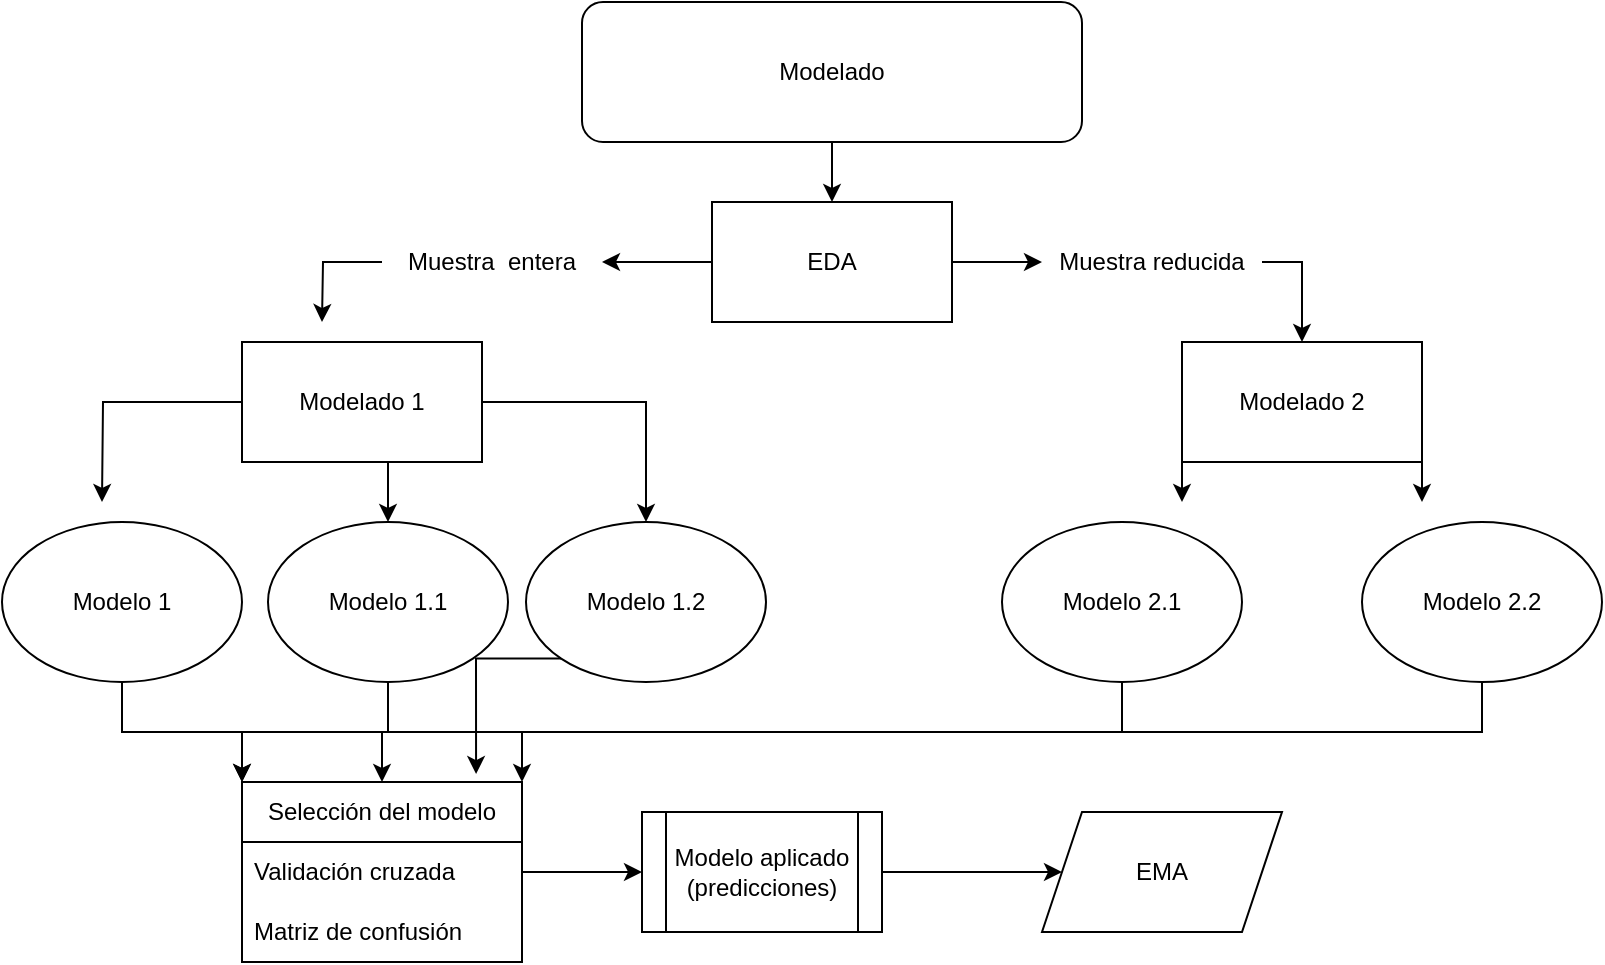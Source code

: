 <mxfile version="21.2.9" type="github">
  <diagram name="Página-1" id="3L4wR_7pq2LCs9swwZR0">
    <mxGraphModel dx="820" dy="499" grid="1" gridSize="10" guides="1" tooltips="1" connect="1" arrows="1" fold="1" page="1" pageScale="1" pageWidth="827" pageHeight="1169" math="0" shadow="0">
      <root>
        <mxCell id="0" />
        <mxCell id="1" parent="0" />
        <mxCell id="HhwuEP4Uwm3CH9VPZxPr-25" style="edgeStyle=orthogonalEdgeStyle;rounded=0;orthogonalLoop=1;jettySize=auto;html=1;exitX=0.5;exitY=1;exitDx=0;exitDy=0;entryX=0.5;entryY=0;entryDx=0;entryDy=0;" parent="1" source="ZpGBJDUqC5GNQVEPb1LD-1" target="ZpGBJDUqC5GNQVEPb1LD-2" edge="1">
          <mxGeometry relative="1" as="geometry" />
        </mxCell>
        <mxCell id="ZpGBJDUqC5GNQVEPb1LD-1" value="Modelado" style="rounded=1;whiteSpace=wrap;html=1;" parent="1" vertex="1">
          <mxGeometry x="310" y="40" width="250" height="70" as="geometry" />
        </mxCell>
        <mxCell id="25a5C4nNvtbBR-R8CF3t-2" style="edgeStyle=orthogonalEdgeStyle;rounded=0;orthogonalLoop=1;jettySize=auto;html=1;exitX=0;exitY=0.5;exitDx=0;exitDy=0;" parent="1" source="ZpGBJDUqC5GNQVEPb1LD-2" edge="1">
          <mxGeometry relative="1" as="geometry">
            <mxPoint x="320" y="170" as="targetPoint" />
          </mxGeometry>
        </mxCell>
        <mxCell id="HhwuEP4Uwm3CH9VPZxPr-2" style="edgeStyle=orthogonalEdgeStyle;rounded=0;orthogonalLoop=1;jettySize=auto;html=1;exitX=1;exitY=0.5;exitDx=0;exitDy=0;" parent="1" source="ZpGBJDUqC5GNQVEPb1LD-2" target="HhwuEP4Uwm3CH9VPZxPr-1" edge="1">
          <mxGeometry relative="1" as="geometry" />
        </mxCell>
        <mxCell id="ZpGBJDUqC5GNQVEPb1LD-2" value="EDA" style="rounded=0;whiteSpace=wrap;html=1;" parent="1" vertex="1">
          <mxGeometry x="375" y="140" width="120" height="60" as="geometry" />
        </mxCell>
        <mxCell id="sbEc_hFEG_2VkcoDziKv-5" style="edgeStyle=orthogonalEdgeStyle;rounded=0;orthogonalLoop=1;jettySize=auto;html=1;exitX=1;exitY=0.5;exitDx=0;exitDy=0;" edge="1" parent="1" source="ZpGBJDUqC5GNQVEPb1LD-3" target="ZpGBJDUqC5GNQVEPb1LD-7">
          <mxGeometry relative="1" as="geometry" />
        </mxCell>
        <mxCell id="sbEc_hFEG_2VkcoDziKv-6" style="edgeStyle=orthogonalEdgeStyle;rounded=0;orthogonalLoop=1;jettySize=auto;html=1;exitX=0.5;exitY=1;exitDx=0;exitDy=0;entryX=0.5;entryY=0;entryDx=0;entryDy=0;" edge="1" parent="1" source="ZpGBJDUqC5GNQVEPb1LD-3" target="ZpGBJDUqC5GNQVEPb1LD-6">
          <mxGeometry relative="1" as="geometry" />
        </mxCell>
        <mxCell id="sbEc_hFEG_2VkcoDziKv-7" style="edgeStyle=orthogonalEdgeStyle;rounded=0;orthogonalLoop=1;jettySize=auto;html=1;" edge="1" parent="1" source="ZpGBJDUqC5GNQVEPb1LD-3">
          <mxGeometry relative="1" as="geometry">
            <mxPoint x="70" y="290" as="targetPoint" />
          </mxGeometry>
        </mxCell>
        <mxCell id="ZpGBJDUqC5GNQVEPb1LD-3" value="Modelado 1" style="rounded=0;whiteSpace=wrap;html=1;" parent="1" vertex="1">
          <mxGeometry x="140" y="210" width="120" height="60" as="geometry" />
        </mxCell>
        <mxCell id="HhwuEP4Uwm3CH9VPZxPr-7" style="edgeStyle=orthogonalEdgeStyle;rounded=0;orthogonalLoop=1;jettySize=auto;html=1;exitX=0;exitY=1;exitDx=0;exitDy=0;" parent="1" source="ZpGBJDUqC5GNQVEPb1LD-4" edge="1">
          <mxGeometry relative="1" as="geometry">
            <mxPoint x="610" y="290" as="targetPoint" />
          </mxGeometry>
        </mxCell>
        <mxCell id="HhwuEP4Uwm3CH9VPZxPr-8" style="edgeStyle=orthogonalEdgeStyle;rounded=0;orthogonalLoop=1;jettySize=auto;html=1;exitX=1;exitY=1;exitDx=0;exitDy=0;" parent="1" source="ZpGBJDUqC5GNQVEPb1LD-4" edge="1">
          <mxGeometry relative="1" as="geometry">
            <mxPoint x="730" y="290" as="targetPoint" />
          </mxGeometry>
        </mxCell>
        <mxCell id="ZpGBJDUqC5GNQVEPb1LD-4" value="Modelado 2" style="rounded=0;whiteSpace=wrap;html=1;" parent="1" vertex="1">
          <mxGeometry x="610" y="210" width="120" height="60" as="geometry" />
        </mxCell>
        <mxCell id="Ez8IhyN822QyKc6p0SU0-7" style="edgeStyle=orthogonalEdgeStyle;rounded=0;orthogonalLoop=1;jettySize=auto;html=1;entryX=0;entryY=0;entryDx=0;entryDy=0;" parent="1" source="ZpGBJDUqC5GNQVEPb1LD-6" target="HhwuEP4Uwm3CH9VPZxPr-18" edge="1">
          <mxGeometry relative="1" as="geometry" />
        </mxCell>
        <mxCell id="ZpGBJDUqC5GNQVEPb1LD-6" value="Modelo 1.1" style="ellipse;whiteSpace=wrap;html=1;" parent="1" vertex="1">
          <mxGeometry x="153" y="300" width="120" height="80" as="geometry" />
        </mxCell>
        <mxCell id="sbEc_hFEG_2VkcoDziKv-11" style="edgeStyle=orthogonalEdgeStyle;rounded=0;orthogonalLoop=1;jettySize=auto;html=1;exitX=0;exitY=1;exitDx=0;exitDy=0;entryX=0.836;entryY=-0.044;entryDx=0;entryDy=0;entryPerimeter=0;" edge="1" parent="1" source="ZpGBJDUqC5GNQVEPb1LD-7" target="HhwuEP4Uwm3CH9VPZxPr-18">
          <mxGeometry relative="1" as="geometry" />
        </mxCell>
        <mxCell id="ZpGBJDUqC5GNQVEPb1LD-7" value="Modelo 1.2" style="ellipse;whiteSpace=wrap;html=1;" parent="1" vertex="1">
          <mxGeometry x="282" y="300" width="120" height="80" as="geometry" />
        </mxCell>
        <mxCell id="Ez8IhyN822QyKc6p0SU0-5" style="edgeStyle=orthogonalEdgeStyle;rounded=0;orthogonalLoop=1;jettySize=auto;html=1;exitX=0.5;exitY=1;exitDx=0;exitDy=0;entryX=0.5;entryY=0;entryDx=0;entryDy=0;" parent="1" source="ZpGBJDUqC5GNQVEPb1LD-8" target="HhwuEP4Uwm3CH9VPZxPr-18" edge="1">
          <mxGeometry relative="1" as="geometry" />
        </mxCell>
        <mxCell id="ZpGBJDUqC5GNQVEPb1LD-8" value="Modelo 2.1" style="ellipse;whiteSpace=wrap;html=1;" parent="1" vertex="1">
          <mxGeometry x="520" y="300" width="120" height="80" as="geometry" />
        </mxCell>
        <mxCell id="Ez8IhyN822QyKc6p0SU0-6" style="edgeStyle=orthogonalEdgeStyle;rounded=0;orthogonalLoop=1;jettySize=auto;html=1;exitX=0.5;exitY=1;exitDx=0;exitDy=0;entryX=1;entryY=0;entryDx=0;entryDy=0;" parent="1" source="ZpGBJDUqC5GNQVEPb1LD-9" target="HhwuEP4Uwm3CH9VPZxPr-18" edge="1">
          <mxGeometry relative="1" as="geometry" />
        </mxCell>
        <mxCell id="ZpGBJDUqC5GNQVEPb1LD-9" value="Modelo 2.2" style="ellipse;whiteSpace=wrap;html=1;" parent="1" vertex="1">
          <mxGeometry x="700" y="300" width="120" height="80" as="geometry" />
        </mxCell>
        <mxCell id="25a5C4nNvtbBR-R8CF3t-3" style="edgeStyle=orthogonalEdgeStyle;rounded=0;orthogonalLoop=1;jettySize=auto;html=1;exitX=0;exitY=0.5;exitDx=0;exitDy=0;" parent="1" source="25a5C4nNvtbBR-R8CF3t-1" edge="1">
          <mxGeometry relative="1" as="geometry">
            <mxPoint x="180" y="200" as="targetPoint" />
          </mxGeometry>
        </mxCell>
        <mxCell id="25a5C4nNvtbBR-R8CF3t-1" value="Muestra&amp;nbsp; entera" style="text;html=1;strokeColor=none;fillColor=none;align=center;verticalAlign=middle;whiteSpace=wrap;rounded=0;" parent="1" vertex="1">
          <mxGeometry x="210" y="155" width="110" height="30" as="geometry" />
        </mxCell>
        <mxCell id="HhwuEP4Uwm3CH9VPZxPr-3" style="edgeStyle=orthogonalEdgeStyle;rounded=0;orthogonalLoop=1;jettySize=auto;html=1;exitX=1;exitY=0.5;exitDx=0;exitDy=0;entryX=0.5;entryY=0;entryDx=0;entryDy=0;" parent="1" source="HhwuEP4Uwm3CH9VPZxPr-1" target="ZpGBJDUqC5GNQVEPb1LD-4" edge="1">
          <mxGeometry relative="1" as="geometry" />
        </mxCell>
        <mxCell id="HhwuEP4Uwm3CH9VPZxPr-1" value="Muestra reducida" style="text;html=1;strokeColor=none;fillColor=none;align=center;verticalAlign=middle;whiteSpace=wrap;rounded=0;" parent="1" vertex="1">
          <mxGeometry x="540" y="155" width="110" height="30" as="geometry" />
        </mxCell>
        <mxCell id="Ez8IhyN822QyKc6p0SU0-9" style="edgeStyle=orthogonalEdgeStyle;rounded=0;orthogonalLoop=1;jettySize=auto;html=1;exitX=1;exitY=0.5;exitDx=0;exitDy=0;" parent="1" source="HhwuEP4Uwm3CH9VPZxPr-16" target="HhwuEP4Uwm3CH9VPZxPr-17" edge="1">
          <mxGeometry relative="1" as="geometry" />
        </mxCell>
        <mxCell id="HhwuEP4Uwm3CH9VPZxPr-16" value="Modelo aplicado (predicciones)" style="shape=process;whiteSpace=wrap;html=1;backgroundOutline=1;" parent="1" vertex="1">
          <mxGeometry x="340" y="445" width="120" height="60" as="geometry" />
        </mxCell>
        <mxCell id="HhwuEP4Uwm3CH9VPZxPr-17" value="EMA" style="shape=parallelogram;perimeter=parallelogramPerimeter;whiteSpace=wrap;html=1;fixedSize=1;" parent="1" vertex="1">
          <mxGeometry x="540" y="445" width="120" height="60" as="geometry" />
        </mxCell>
        <mxCell id="HhwuEP4Uwm3CH9VPZxPr-18" value="Selección del modelo" style="swimlane;fontStyle=0;childLayout=stackLayout;horizontal=1;startSize=30;horizontalStack=0;resizeParent=1;resizeParentMax=0;resizeLast=0;collapsible=1;marginBottom=0;whiteSpace=wrap;html=1;" parent="1" vertex="1">
          <mxGeometry x="140" y="430" width="140" height="90" as="geometry" />
        </mxCell>
        <mxCell id="HhwuEP4Uwm3CH9VPZxPr-19" value="Validación cruzada" style="text;strokeColor=none;fillColor=none;align=left;verticalAlign=middle;spacingLeft=4;spacingRight=4;overflow=hidden;points=[[0,0.5],[1,0.5]];portConstraint=eastwest;rotatable=0;whiteSpace=wrap;html=1;" parent="HhwuEP4Uwm3CH9VPZxPr-18" vertex="1">
          <mxGeometry y="30" width="140" height="30" as="geometry" />
        </mxCell>
        <mxCell id="HhwuEP4Uwm3CH9VPZxPr-20" value="Matriz de confusión" style="text;strokeColor=none;fillColor=none;align=left;verticalAlign=middle;spacingLeft=4;spacingRight=4;overflow=hidden;points=[[0,0.5],[1,0.5]];portConstraint=eastwest;rotatable=0;whiteSpace=wrap;html=1;" parent="HhwuEP4Uwm3CH9VPZxPr-18" vertex="1">
          <mxGeometry y="60" width="140" height="30" as="geometry" />
        </mxCell>
        <mxCell id="Ez8IhyN822QyKc6p0SU0-8" style="edgeStyle=orthogonalEdgeStyle;rounded=0;orthogonalLoop=1;jettySize=auto;html=1;exitX=1;exitY=0.5;exitDx=0;exitDy=0;entryX=0;entryY=0.5;entryDx=0;entryDy=0;" parent="1" source="HhwuEP4Uwm3CH9VPZxPr-19" target="HhwuEP4Uwm3CH9VPZxPr-16" edge="1">
          <mxGeometry relative="1" as="geometry" />
        </mxCell>
        <mxCell id="sbEc_hFEG_2VkcoDziKv-3" style="edgeStyle=orthogonalEdgeStyle;rounded=0;orthogonalLoop=1;jettySize=auto;html=1;entryX=0;entryY=0;entryDx=0;entryDy=0;" edge="1" parent="1" source="sbEc_hFEG_2VkcoDziKv-1" target="HhwuEP4Uwm3CH9VPZxPr-18">
          <mxGeometry relative="1" as="geometry" />
        </mxCell>
        <mxCell id="sbEc_hFEG_2VkcoDziKv-1" value="Modelo 1" style="ellipse;whiteSpace=wrap;html=1;" vertex="1" parent="1">
          <mxGeometry x="20" y="300" width="120" height="80" as="geometry" />
        </mxCell>
      </root>
    </mxGraphModel>
  </diagram>
</mxfile>
